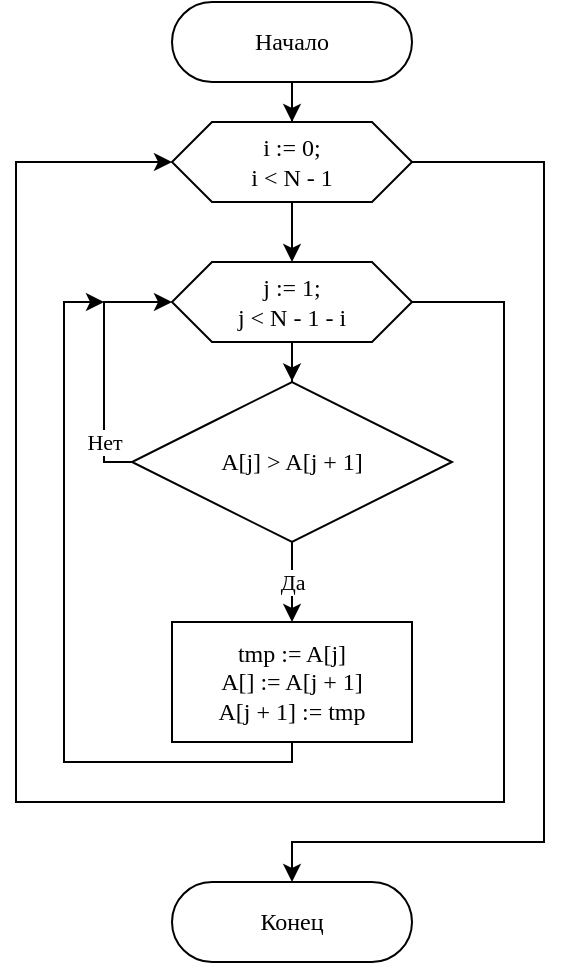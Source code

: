 <mxfile version="14.0.1" type="github">
  <diagram id="jJN2-YR1qqHn-e9BybVK" name="Page-1">
    <mxGraphModel dx="1402" dy="992" grid="1" gridSize="10" guides="1" tooltips="1" connect="1" arrows="1" fold="1" page="1" pageScale="1" pageWidth="827" pageHeight="1169" background="none" math="0" shadow="0">
      <root>
        <mxCell id="0" />
        <mxCell id="1" parent="0" />
        <mxCell id="ewhmWZQ15t1gIjezQmMT-1" value="" style="edgeStyle=orthogonalEdgeStyle;rounded=0;orthogonalLoop=1;jettySize=auto;html=1;fontFamily=Consolas;" parent="1" source="ewhmWZQ15t1gIjezQmMT-2" target="ewhmWZQ15t1gIjezQmMT-5" edge="1">
          <mxGeometry relative="1" as="geometry" />
        </mxCell>
        <mxCell id="ewhmWZQ15t1gIjezQmMT-2" value="Начало" style="rounded=1;whiteSpace=wrap;html=1;arcSize=50;fontFamily=Consolas;" parent="1" vertex="1">
          <mxGeometry x="98" y="50" width="120" height="40" as="geometry" />
        </mxCell>
        <mxCell id="ewhmWZQ15t1gIjezQmMT-3" value="" style="edgeStyle=orthogonalEdgeStyle;rounded=0;orthogonalLoop=1;jettySize=auto;html=1;fontFamily=Consolas;entryX=0.5;entryY=0;entryDx=0;entryDy=0;" parent="1" source="ewhmWZQ15t1gIjezQmMT-5" target="ewhmWZQ15t1gIjezQmMT-10" edge="1">
          <mxGeometry relative="1" as="geometry">
            <mxPoint x="158.029" y="170" as="targetPoint" />
          </mxGeometry>
        </mxCell>
        <mxCell id="ewhmWZQ15t1gIjezQmMT-4" style="edgeStyle=orthogonalEdgeStyle;rounded=0;orthogonalLoop=1;jettySize=auto;html=1;fontFamily=Consolas;entryX=0.5;entryY=0;entryDx=0;entryDy=0;" parent="1" source="ewhmWZQ15t1gIjezQmMT-5" target="ewhmWZQ15t1gIjezQmMT-21" edge="1">
          <mxGeometry relative="1" as="geometry">
            <mxPoint x="164" y="680" as="targetPoint" />
            <Array as="points">
              <mxPoint x="284" y="130" />
              <mxPoint x="284" y="470" />
              <mxPoint x="158" y="470" />
            </Array>
          </mxGeometry>
        </mxCell>
        <mxCell id="ewhmWZQ15t1gIjezQmMT-5" value="&lt;div&gt;i := 0;&lt;/div&gt;&lt;div&gt;i &amp;lt; N - 1&lt;/div&gt;" style="shape=hexagon;perimeter=hexagonPerimeter2;whiteSpace=wrap;html=1;fixedSize=1;rounded=1;fontFamily=Consolas;arcSize=0;" parent="1" vertex="1">
          <mxGeometry x="98" y="110" width="120" height="40" as="geometry" />
        </mxCell>
        <mxCell id="ewhmWZQ15t1gIjezQmMT-8" value="" style="edgeStyle=orthogonalEdgeStyle;rounded=0;orthogonalLoop=1;jettySize=auto;html=1;fontFamily=Consolas;entryX=0.5;entryY=-0.004;entryDx=0;entryDy=0;entryPerimeter=0;" parent="1" source="ewhmWZQ15t1gIjezQmMT-10" target="ewhmWZQ15t1gIjezQmMT-13" edge="1">
          <mxGeometry relative="1" as="geometry">
            <mxPoint x="158.0" y="280.0" as="targetPoint" />
            <Array as="points" />
          </mxGeometry>
        </mxCell>
        <mxCell id="ewhmWZQ15t1gIjezQmMT-9" style="edgeStyle=orthogonalEdgeStyle;rounded=0;orthogonalLoop=1;jettySize=auto;html=1;fontFamily=Consolas;entryX=0;entryY=0.5;entryDx=0;entryDy=0;exitX=1;exitY=0.5;exitDx=0;exitDy=0;" parent="1" source="ewhmWZQ15t1gIjezQmMT-10" target="ewhmWZQ15t1gIjezQmMT-5" edge="1">
          <mxGeometry relative="1" as="geometry">
            <mxPoint x="238" y="510" as="targetPoint" />
            <Array as="points">
              <mxPoint x="264" y="200" />
              <mxPoint x="264" y="450" />
              <mxPoint x="20" y="450" />
              <mxPoint x="20" y="130" />
            </Array>
          </mxGeometry>
        </mxCell>
        <mxCell id="ewhmWZQ15t1gIjezQmMT-10" value="&lt;div&gt;j := 1;&lt;/div&gt;&lt;div&gt;j &amp;lt; N - 1 - i&lt;br&gt;&lt;/div&gt;" style="shape=hexagon;perimeter=hexagonPerimeter2;whiteSpace=wrap;html=1;fixedSize=1;rounded=1;fontFamily=Consolas;arcSize=0;" parent="1" vertex="1">
          <mxGeometry x="98" y="180" width="120" height="40" as="geometry" />
        </mxCell>
        <mxCell id="ewhmWZQ15t1gIjezQmMT-11" value="Да" style="edgeStyle=orthogonalEdgeStyle;rounded=0;orthogonalLoop=1;jettySize=auto;html=1;fontFamily=Consolas;entryX=0.5;entryY=0;entryDx=0;entryDy=0;" parent="1" source="ewhmWZQ15t1gIjezQmMT-13" target="ewhmWZQ15t1gIjezQmMT-20" edge="1">
          <mxGeometry relative="1" as="geometry">
            <mxPoint x="158" y="360" as="targetPoint" />
          </mxGeometry>
        </mxCell>
        <mxCell id="ewhmWZQ15t1gIjezQmMT-12" value="&lt;div&gt;Нет&lt;/div&gt;" style="edgeStyle=orthogonalEdgeStyle;rounded=0;orthogonalLoop=1;jettySize=auto;html=1;fontFamily=Consolas;entryX=0;entryY=0.5;entryDx=0;entryDy=0;exitX=0;exitY=0.5;exitDx=0;exitDy=0;" parent="1" source="ewhmWZQ15t1gIjezQmMT-13" target="ewhmWZQ15t1gIjezQmMT-10" edge="1">
          <mxGeometry x="-0.625" relative="1" as="geometry">
            <mxPoint x="74" y="130" as="targetPoint" />
            <Array as="points">
              <mxPoint x="64" y="280" />
              <mxPoint x="64" y="200" />
            </Array>
            <mxPoint as="offset" />
          </mxGeometry>
        </mxCell>
        <mxCell id="ewhmWZQ15t1gIjezQmMT-13" value="A[j] &amp;gt; A[j + 1]" style="rhombus;whiteSpace=wrap;html=1;rounded=1;fontFamily=Consolas;arcSize=0;" parent="1" vertex="1">
          <mxGeometry x="78" y="240" width="160" height="80" as="geometry" />
        </mxCell>
        <mxCell id="ewhmWZQ15t1gIjezQmMT-14" style="edgeStyle=orthogonalEdgeStyle;rounded=0;orthogonalLoop=1;jettySize=auto;html=1;fontFamily=Consolas;exitX=0.5;exitY=1;exitDx=0;exitDy=0;" parent="1" source="ewhmWZQ15t1gIjezQmMT-20" edge="1">
          <mxGeometry relative="1" as="geometry">
            <mxPoint x="64" y="200" as="targetPoint" />
            <Array as="points">
              <mxPoint x="158" y="430" />
              <mxPoint x="44" y="430" />
              <mxPoint x="44" y="200" />
            </Array>
            <mxPoint x="158.029" y="400" as="sourcePoint" />
          </mxGeometry>
        </mxCell>
        <mxCell id="ewhmWZQ15t1gIjezQmMT-20" value="&lt;div&gt;tmp := A[j]&lt;/div&gt;&lt;div&gt;A[] := A[j + 1]&lt;/div&gt;&lt;div&gt;A[j + 1] := tmp&lt;br&gt;&lt;/div&gt;" style="whiteSpace=wrap;html=1;rounded=1;fontFamily=Consolas;arcSize=0;" parent="1" vertex="1">
          <mxGeometry x="98" y="360" width="120" height="60" as="geometry" />
        </mxCell>
        <mxCell id="ewhmWZQ15t1gIjezQmMT-21" value="Конец" style="rounded=1;whiteSpace=wrap;html=1;arcSize=50;fontFamily=Consolas;" parent="1" vertex="1">
          <mxGeometry x="98" y="490" width="120" height="40" as="geometry" />
        </mxCell>
      </root>
    </mxGraphModel>
  </diagram>
</mxfile>
